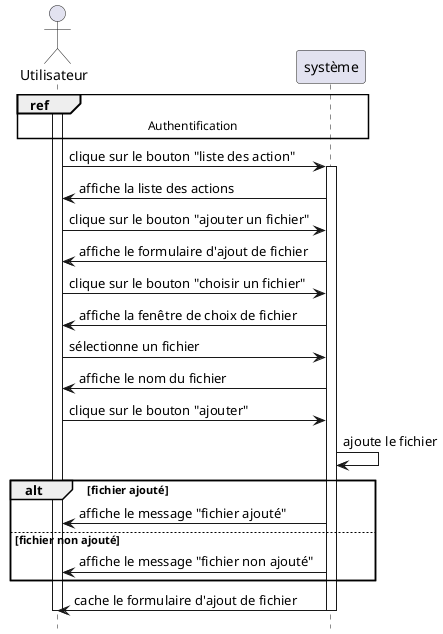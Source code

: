 @startuml add_file

hide footbox


actor "Utilisateur" as user
participant "système" as system


ref over user, system : Authentification
activate user
user -> system : clique sur le bouton "liste des action"
activate system
system -> user : affiche la liste des actions
user -> system : clique sur le bouton "ajouter un fichier"
system -> user : affiche le formulaire d'ajout de fichier
user -> system : clique sur le bouton "choisir un fichier"
system -> user : affiche la fenêtre de choix de fichier
user -> system : sélectionne un fichier
system -> user : affiche le nom du fichier
user -> system : clique sur le bouton "ajouter"
system -> system : ajoute le fichier
alt fichier ajouté
  system -> user : affiche le message "fichier ajouté"
else fichier non ajouté
  system -> user : affiche le message "fichier non ajouté"
end
system -> user : cache le formulaire d'ajout de fichier
deactivate system
deactivate user